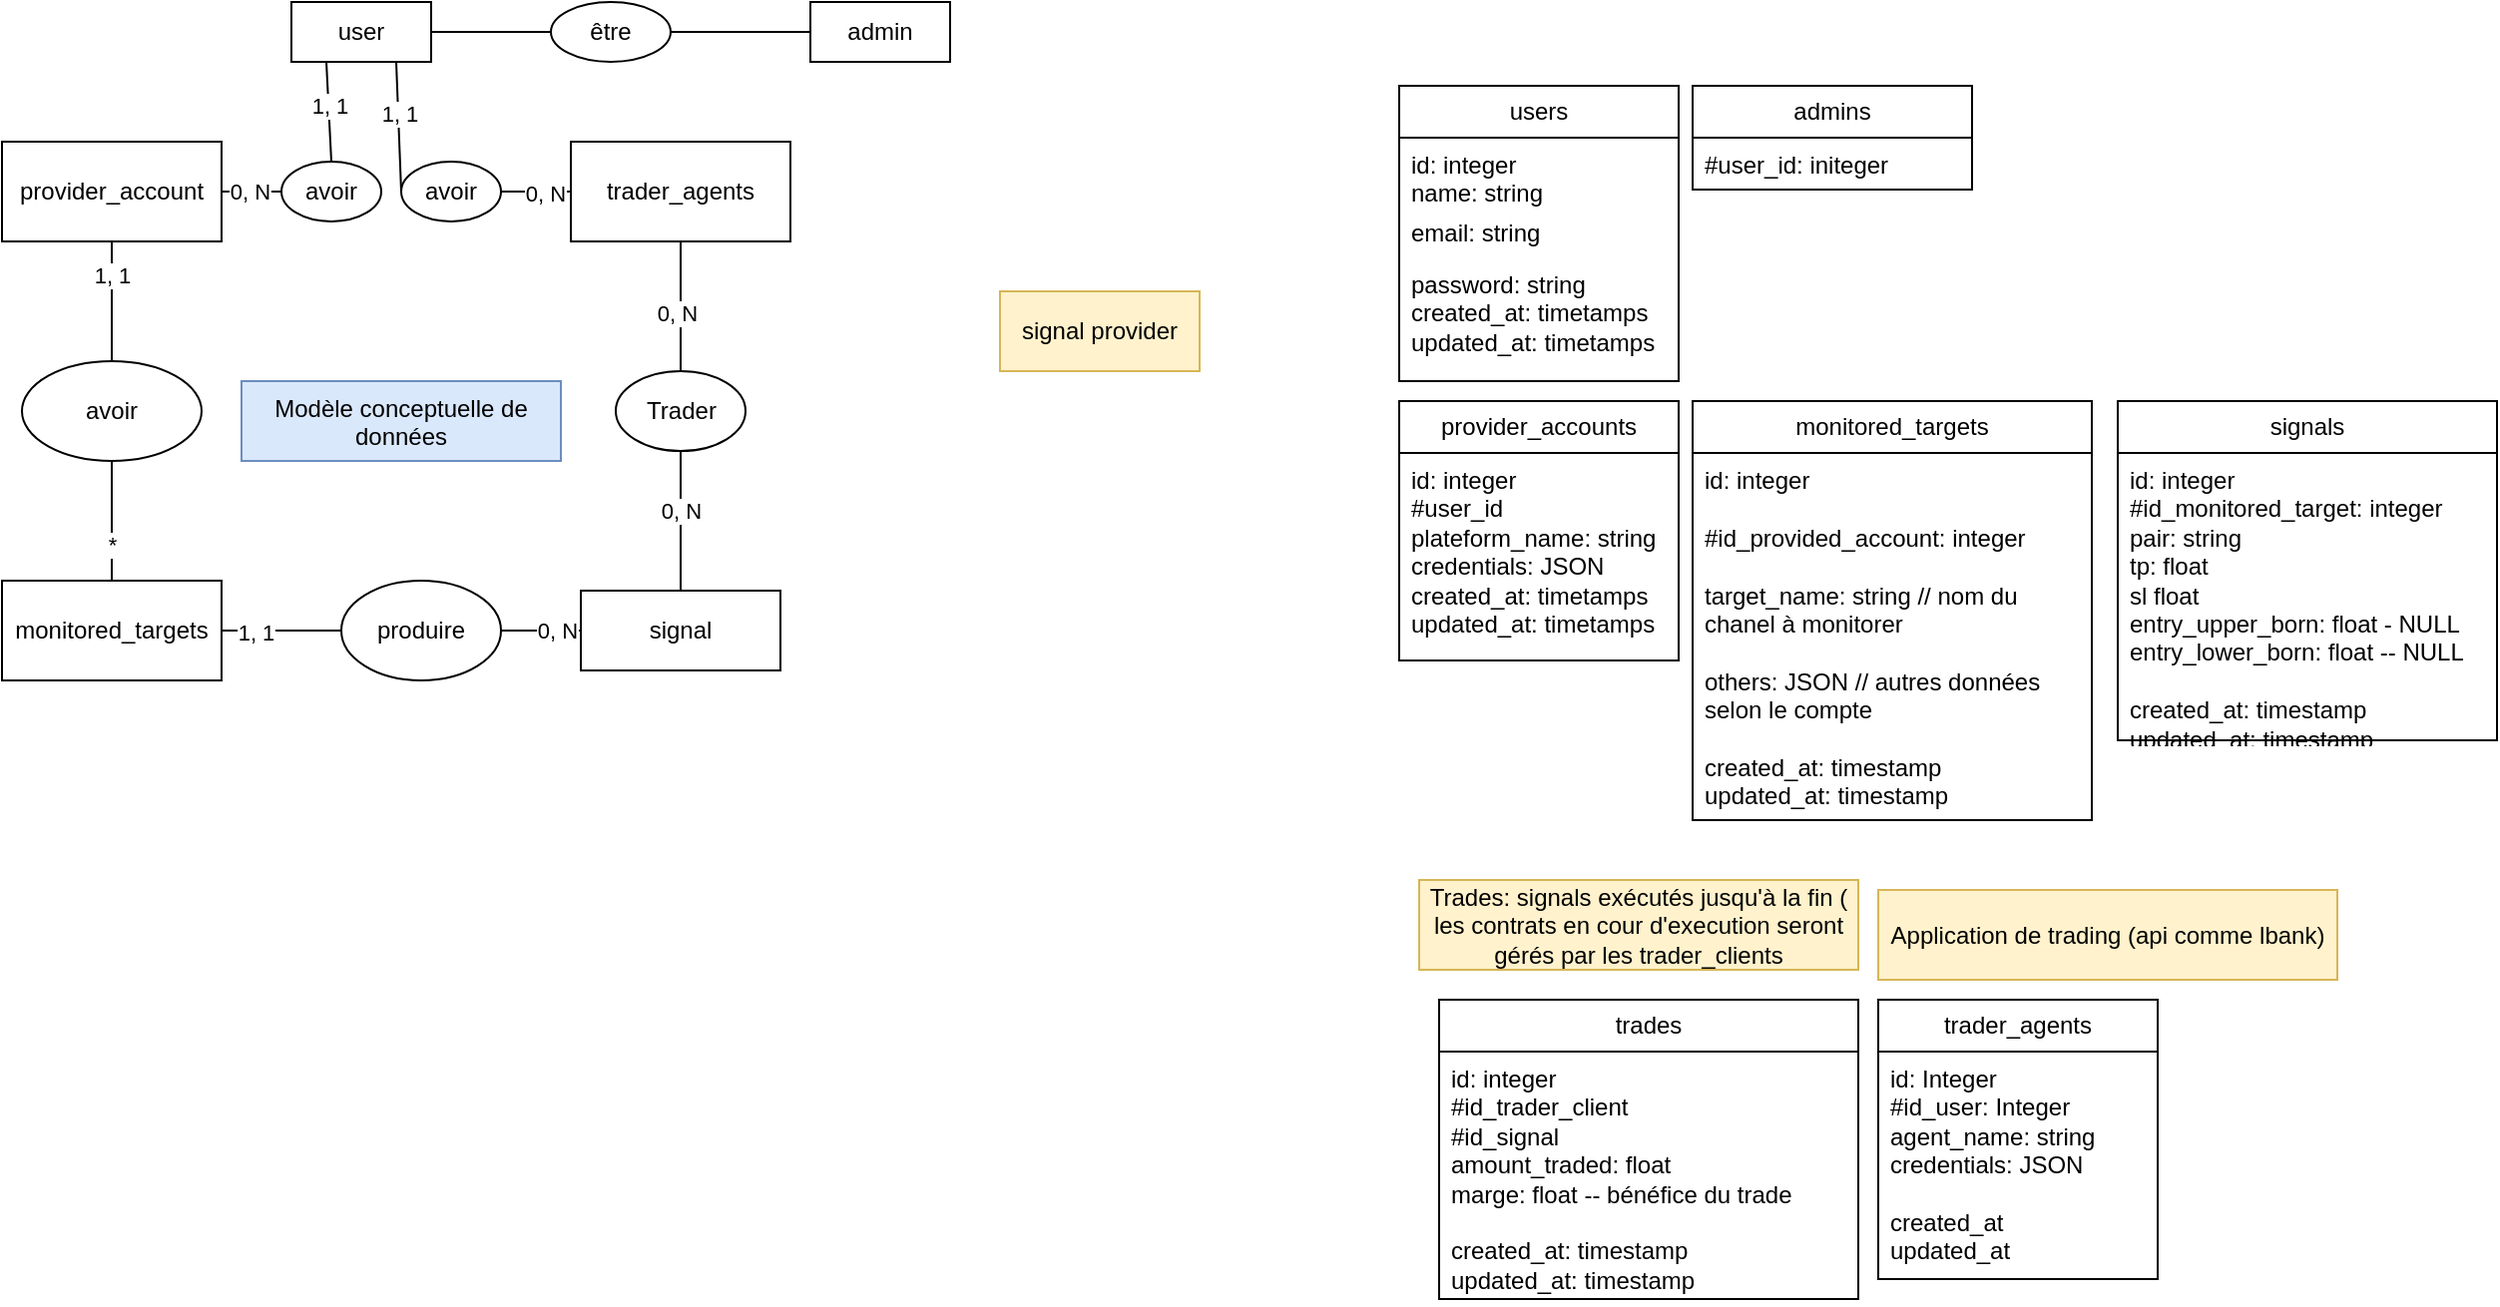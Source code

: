 <mxfile version="26.0.4">
  <diagram name="Page-1" id="uHA_pvlAWlOeQYaqYsMa">
    <mxGraphModel dx="842" dy="508" grid="1" gridSize="10" guides="1" tooltips="1" connect="1" arrows="1" fold="1" page="1" pageScale="1" pageWidth="827" pageHeight="1169" math="0" shadow="0">
      <root>
        <mxCell id="0" />
        <mxCell id="1" parent="0" />
        <mxCell id="ORemUjV-_kUPUwKcstXI-2" value="provider_account" style="html=1;whiteSpace=wrap;" vertex="1" parent="1">
          <mxGeometry x="140" y="100" width="110" height="50" as="geometry" />
        </mxCell>
        <mxCell id="ORemUjV-_kUPUwKcstXI-3" value="monitored_targets" style="html=1;whiteSpace=wrap;" vertex="1" parent="1">
          <mxGeometry x="140" y="320" width="110" height="50" as="geometry" />
        </mxCell>
        <mxCell id="ORemUjV-_kUPUwKcstXI-4" value="signal" style="html=1;whiteSpace=wrap;" vertex="1" parent="1">
          <mxGeometry x="430" y="325" width="100" height="40" as="geometry" />
        </mxCell>
        <mxCell id="ORemUjV-_kUPUwKcstXI-6" value="avoir" style="ellipse;whiteSpace=wrap;html=1;" vertex="1" parent="1">
          <mxGeometry x="150" y="210" width="90" height="50" as="geometry" />
        </mxCell>
        <mxCell id="ORemUjV-_kUPUwKcstXI-7" value="" style="endArrow=none;html=1;rounded=0;entryX=0.5;entryY=1;entryDx=0;entryDy=0;exitX=0.5;exitY=0;exitDx=0;exitDy=0;" edge="1" parent="1" source="ORemUjV-_kUPUwKcstXI-6" target="ORemUjV-_kUPUwKcstXI-2">
          <mxGeometry width="50" height="50" relative="1" as="geometry">
            <mxPoint x="90" y="260" as="sourcePoint" />
            <mxPoint x="140" y="210" as="targetPoint" />
          </mxGeometry>
        </mxCell>
        <mxCell id="ORemUjV-_kUPUwKcstXI-11" value="1, 1" style="edgeLabel;html=1;align=center;verticalAlign=middle;resizable=0;points=[];" vertex="1" connectable="0" parent="ORemUjV-_kUPUwKcstXI-7">
          <mxGeometry x="0.431" relative="1" as="geometry">
            <mxPoint as="offset" />
          </mxGeometry>
        </mxCell>
        <mxCell id="ORemUjV-_kUPUwKcstXI-9" value="" style="endArrow=none;html=1;rounded=0;entryX=0.5;entryY=1;entryDx=0;entryDy=0;exitX=0.5;exitY=0;exitDx=0;exitDy=0;" edge="1" parent="1" source="ORemUjV-_kUPUwKcstXI-3" target="ORemUjV-_kUPUwKcstXI-6">
          <mxGeometry width="50" height="50" relative="1" as="geometry">
            <mxPoint x="110" y="280" as="sourcePoint" />
            <mxPoint x="160" y="230" as="targetPoint" />
          </mxGeometry>
        </mxCell>
        <mxCell id="ORemUjV-_kUPUwKcstXI-10" value="*" style="edgeLabel;html=1;align=center;verticalAlign=middle;resizable=0;points=[];" vertex="1" connectable="0" parent="ORemUjV-_kUPUwKcstXI-9">
          <mxGeometry x="-0.39" relative="1" as="geometry">
            <mxPoint as="offset" />
          </mxGeometry>
        </mxCell>
        <mxCell id="ORemUjV-_kUPUwKcstXI-12" value="produire" style="ellipse;whiteSpace=wrap;html=1;" vertex="1" parent="1">
          <mxGeometry x="310" y="320" width="80" height="50" as="geometry" />
        </mxCell>
        <mxCell id="ORemUjV-_kUPUwKcstXI-13" value="" style="endArrow=none;html=1;rounded=0;entryX=0;entryY=0.5;entryDx=0;entryDy=0;exitX=1;exitY=0.5;exitDx=0;exitDy=0;" edge="1" parent="1" source="ORemUjV-_kUPUwKcstXI-12" target="ORemUjV-_kUPUwKcstXI-4">
          <mxGeometry width="50" height="50" relative="1" as="geometry">
            <mxPoint x="345" y="260" as="sourcePoint" />
            <mxPoint x="395" y="210" as="targetPoint" />
          </mxGeometry>
        </mxCell>
        <mxCell id="ORemUjV-_kUPUwKcstXI-15" value="0, N" style="edgeLabel;html=1;align=center;verticalAlign=middle;resizable=0;points=[];" vertex="1" connectable="0" parent="ORemUjV-_kUPUwKcstXI-13">
          <mxGeometry x="0.363" relative="1" as="geometry">
            <mxPoint as="offset" />
          </mxGeometry>
        </mxCell>
        <mxCell id="ORemUjV-_kUPUwKcstXI-14" value="" style="endArrow=none;html=1;rounded=0;entryX=0;entryY=0.5;entryDx=0;entryDy=0;exitX=1;exitY=0.5;exitDx=0;exitDy=0;" edge="1" parent="1" source="ORemUjV-_kUPUwKcstXI-3" target="ORemUjV-_kUPUwKcstXI-12">
          <mxGeometry width="50" height="50" relative="1" as="geometry">
            <mxPoint x="345" y="260" as="sourcePoint" />
            <mxPoint x="395" y="210" as="targetPoint" />
          </mxGeometry>
        </mxCell>
        <mxCell id="ORemUjV-_kUPUwKcstXI-16" value="1, 1" style="edgeLabel;html=1;align=center;verticalAlign=middle;resizable=0;points=[];" vertex="1" connectable="0" parent="ORemUjV-_kUPUwKcstXI-14">
          <mxGeometry x="-0.427" y="-1" relative="1" as="geometry">
            <mxPoint as="offset" />
          </mxGeometry>
        </mxCell>
        <mxCell id="ORemUjV-_kUPUwKcstXI-17" value="trader_agents" style="html=1;whiteSpace=wrap;" vertex="1" parent="1">
          <mxGeometry x="425" y="100" width="110" height="50" as="geometry" />
        </mxCell>
        <mxCell id="ORemUjV-_kUPUwKcstXI-18" value="Trader" style="ellipse;whiteSpace=wrap;html=1;" vertex="1" parent="1">
          <mxGeometry x="447.5" y="215" width="65" height="40" as="geometry" />
        </mxCell>
        <mxCell id="ORemUjV-_kUPUwKcstXI-19" value="" style="endArrow=none;html=1;rounded=0;entryX=0.5;entryY=1;entryDx=0;entryDy=0;exitX=0.5;exitY=0;exitDx=0;exitDy=0;" edge="1" parent="1" source="ORemUjV-_kUPUwKcstXI-4" target="ORemUjV-_kUPUwKcstXI-18">
          <mxGeometry width="50" height="50" relative="1" as="geometry">
            <mxPoint x="389" y="300" as="sourcePoint" />
            <mxPoint x="439" y="250" as="targetPoint" />
          </mxGeometry>
        </mxCell>
        <mxCell id="ORemUjV-_kUPUwKcstXI-21" value="0, N" style="edgeLabel;html=1;align=center;verticalAlign=middle;resizable=0;points=[];" vertex="1" connectable="0" parent="ORemUjV-_kUPUwKcstXI-19">
          <mxGeometry x="0.164" relative="1" as="geometry">
            <mxPoint as="offset" />
          </mxGeometry>
        </mxCell>
        <mxCell id="ORemUjV-_kUPUwKcstXI-20" value="" style="endArrow=none;html=1;rounded=0;entryX=0.5;entryY=1;entryDx=0;entryDy=0;exitX=0.5;exitY=0;exitDx=0;exitDy=0;" edge="1" parent="1" source="ORemUjV-_kUPUwKcstXI-18" target="ORemUjV-_kUPUwKcstXI-17">
          <mxGeometry width="50" height="50" relative="1" as="geometry">
            <mxPoint x="355" y="270" as="sourcePoint" />
            <mxPoint x="440" y="220" as="targetPoint" />
          </mxGeometry>
        </mxCell>
        <mxCell id="ORemUjV-_kUPUwKcstXI-22" value="0, N" style="edgeLabel;html=1;align=center;verticalAlign=middle;resizable=0;points=[];" vertex="1" connectable="0" parent="ORemUjV-_kUPUwKcstXI-20">
          <mxGeometry x="-0.089" y="2" relative="1" as="geometry">
            <mxPoint as="offset" />
          </mxGeometry>
        </mxCell>
        <mxCell id="ORemUjV-_kUPUwKcstXI-27" value="user" style="html=1;whiteSpace=wrap;" vertex="1" parent="1">
          <mxGeometry x="285" y="30" width="70" height="30" as="geometry" />
        </mxCell>
        <mxCell id="ORemUjV-_kUPUwKcstXI-28" value="admin" style="html=1;whiteSpace=wrap;" vertex="1" parent="1">
          <mxGeometry x="545" y="30" width="70" height="30" as="geometry" />
        </mxCell>
        <mxCell id="ORemUjV-_kUPUwKcstXI-29" value="avoir" style="ellipse;whiteSpace=wrap;html=1;" vertex="1" parent="1">
          <mxGeometry x="280" y="110" width="50" height="30" as="geometry" />
        </mxCell>
        <mxCell id="ORemUjV-_kUPUwKcstXI-30" value="" style="endArrow=none;html=1;rounded=0;entryX=0.25;entryY=1;entryDx=0;entryDy=0;exitX=0.5;exitY=0;exitDx=0;exitDy=0;" edge="1" parent="1" source="ORemUjV-_kUPUwKcstXI-29" target="ORemUjV-_kUPUwKcstXI-27">
          <mxGeometry width="50" height="50" relative="1" as="geometry">
            <mxPoint x="80" y="100" as="sourcePoint" />
            <mxPoint x="130" y="50" as="targetPoint" />
          </mxGeometry>
        </mxCell>
        <mxCell id="ORemUjV-_kUPUwKcstXI-33" value="1, 1" style="edgeLabel;html=1;align=center;verticalAlign=middle;resizable=0;points=[];" vertex="1" connectable="0" parent="ORemUjV-_kUPUwKcstXI-30">
          <mxGeometry x="0.116" relative="1" as="geometry">
            <mxPoint as="offset" />
          </mxGeometry>
        </mxCell>
        <mxCell id="ORemUjV-_kUPUwKcstXI-31" value="" style="endArrow=none;html=1;rounded=0;exitX=0;exitY=0.5;exitDx=0;exitDy=0;entryX=1;entryY=0.5;entryDx=0;entryDy=0;" edge="1" parent="1" source="ORemUjV-_kUPUwKcstXI-29" target="ORemUjV-_kUPUwKcstXI-2">
          <mxGeometry width="50" height="50" relative="1" as="geometry">
            <mxPoint x="130" y="90" as="sourcePoint" />
            <mxPoint x="180" y="40" as="targetPoint" />
          </mxGeometry>
        </mxCell>
        <mxCell id="ORemUjV-_kUPUwKcstXI-32" value="0, N" style="edgeLabel;html=1;align=center;verticalAlign=middle;resizable=0;points=[];" vertex="1" connectable="0" parent="ORemUjV-_kUPUwKcstXI-31">
          <mxGeometry x="0.076" relative="1" as="geometry">
            <mxPoint as="offset" />
          </mxGeometry>
        </mxCell>
        <mxCell id="ORemUjV-_kUPUwKcstXI-34" value="être" style="ellipse;whiteSpace=wrap;html=1;" vertex="1" parent="1">
          <mxGeometry x="415" y="30" width="60" height="30" as="geometry" />
        </mxCell>
        <mxCell id="ORemUjV-_kUPUwKcstXI-35" value="" style="endArrow=none;html=1;rounded=0;entryX=0;entryY=0.5;entryDx=0;entryDy=0;exitX=1;exitY=0.5;exitDx=0;exitDy=0;" edge="1" parent="1" source="ORemUjV-_kUPUwKcstXI-27" target="ORemUjV-_kUPUwKcstXI-34">
          <mxGeometry width="50" height="50" relative="1" as="geometry">
            <mxPoint x="385" y="80" as="sourcePoint" />
            <mxPoint x="435" y="30" as="targetPoint" />
          </mxGeometry>
        </mxCell>
        <mxCell id="ORemUjV-_kUPUwKcstXI-36" value="" style="endArrow=none;html=1;rounded=0;entryX=0;entryY=0.5;entryDx=0;entryDy=0;exitX=1;exitY=0.5;exitDx=0;exitDy=0;" edge="1" parent="1" source="ORemUjV-_kUPUwKcstXI-34" target="ORemUjV-_kUPUwKcstXI-28">
          <mxGeometry width="50" height="50" relative="1" as="geometry">
            <mxPoint x="370" y="55" as="sourcePoint" />
            <mxPoint x="425" y="55" as="targetPoint" />
          </mxGeometry>
        </mxCell>
        <mxCell id="ORemUjV-_kUPUwKcstXI-37" value="Modèle conceptuelle de données" style="text;html=1;whiteSpace=wrap;overflow=hidden;rounded=0;fillColor=#dae8fc;strokeColor=#6c8ebf;align=center;" vertex="1" parent="1">
          <mxGeometry x="260" y="220" width="160" height="40" as="geometry" />
        </mxCell>
        <mxCell id="ORemUjV-_kUPUwKcstXI-38" value="users" style="swimlane;fontStyle=0;childLayout=stackLayout;horizontal=1;startSize=26;fillColor=none;horizontalStack=0;resizeParent=1;resizeParentMax=0;resizeLast=0;collapsible=1;marginBottom=0;whiteSpace=wrap;html=1;" vertex="1" parent="1">
          <mxGeometry x="840" y="72" width="140" height="148" as="geometry" />
        </mxCell>
        <mxCell id="ORemUjV-_kUPUwKcstXI-39" value="&lt;div&gt;id: integer&lt;/div&gt;name: string" style="text;strokeColor=none;fillColor=none;align=left;verticalAlign=top;spacingLeft=4;spacingRight=4;overflow=hidden;rotatable=0;points=[[0,0.5],[1,0.5]];portConstraint=eastwest;whiteSpace=wrap;html=1;" vertex="1" parent="ORemUjV-_kUPUwKcstXI-38">
          <mxGeometry y="26" width="140" height="34" as="geometry" />
        </mxCell>
        <mxCell id="ORemUjV-_kUPUwKcstXI-40" value="email: string" style="text;strokeColor=none;fillColor=none;align=left;verticalAlign=top;spacingLeft=4;spacingRight=4;overflow=hidden;rotatable=0;points=[[0,0.5],[1,0.5]];portConstraint=eastwest;whiteSpace=wrap;html=1;" vertex="1" parent="ORemUjV-_kUPUwKcstXI-38">
          <mxGeometry y="60" width="140" height="26" as="geometry" />
        </mxCell>
        <mxCell id="ORemUjV-_kUPUwKcstXI-41" value="password: string&lt;div&gt;created_at: timetamps&lt;br&gt;updated_at: timetamps&lt;/div&gt;" style="text;strokeColor=none;fillColor=none;align=left;verticalAlign=top;spacingLeft=4;spacingRight=4;overflow=hidden;rotatable=0;points=[[0,0.5],[1,0.5]];portConstraint=eastwest;whiteSpace=wrap;html=1;" vertex="1" parent="ORemUjV-_kUPUwKcstXI-38">
          <mxGeometry y="86" width="140" height="62" as="geometry" />
        </mxCell>
        <mxCell id="ORemUjV-_kUPUwKcstXI-43" value="admins" style="swimlane;fontStyle=0;childLayout=stackLayout;horizontal=1;startSize=26;fillColor=none;horizontalStack=0;resizeParent=1;resizeParentMax=0;resizeLast=0;collapsible=1;marginBottom=0;whiteSpace=wrap;html=1;" vertex="1" parent="1">
          <mxGeometry x="987" y="72" width="140" height="52" as="geometry" />
        </mxCell>
        <mxCell id="ORemUjV-_kUPUwKcstXI-44" value="#user_id: initeger" style="text;strokeColor=none;fillColor=none;align=left;verticalAlign=top;spacingLeft=4;spacingRight=4;overflow=hidden;rotatable=0;points=[[0,0.5],[1,0.5]];portConstraint=eastwest;whiteSpace=wrap;html=1;" vertex="1" parent="ORemUjV-_kUPUwKcstXI-43">
          <mxGeometry y="26" width="140" height="26" as="geometry" />
        </mxCell>
        <mxCell id="ORemUjV-_kUPUwKcstXI-47" value="provider_accounts" style="swimlane;fontStyle=0;childLayout=stackLayout;horizontal=1;startSize=26;fillColor=none;horizontalStack=0;resizeParent=1;resizeParentMax=0;resizeLast=0;collapsible=1;marginBottom=0;whiteSpace=wrap;html=1;" vertex="1" parent="1">
          <mxGeometry x="840" y="230" width="140" height="130" as="geometry" />
        </mxCell>
        <mxCell id="ORemUjV-_kUPUwKcstXI-48" value="&lt;div&gt;id: integer&lt;/div&gt;#user_id&lt;div&gt;plateform_name: string&lt;br&gt;credentials: JSON&lt;br&gt;created_at: timetamps&lt;br&gt;updated_at: timetamps&lt;/div&gt;" style="text;strokeColor=none;fillColor=none;align=left;verticalAlign=top;spacingLeft=4;spacingRight=4;overflow=hidden;rotatable=0;points=[[0,0.5],[1,0.5]];portConstraint=eastwest;whiteSpace=wrap;html=1;" vertex="1" parent="ORemUjV-_kUPUwKcstXI-47">
          <mxGeometry y="26" width="140" height="104" as="geometry" />
        </mxCell>
        <mxCell id="ORemUjV-_kUPUwKcstXI-50" value="monitored_targets" style="swimlane;fontStyle=0;childLayout=stackLayout;horizontal=1;startSize=26;fillColor=none;horizontalStack=0;resizeParent=1;resizeParentMax=0;resizeLast=0;collapsible=1;marginBottom=0;whiteSpace=wrap;html=1;" vertex="1" parent="1">
          <mxGeometry x="987" y="230" width="200" height="210" as="geometry" />
        </mxCell>
        <mxCell id="ORemUjV-_kUPUwKcstXI-51" value="id: integer&lt;div&gt;&lt;br&gt;&lt;/div&gt;&lt;div&gt;#id_provided_account: integer&lt;/div&gt;&lt;div&gt;&lt;br&gt;&lt;/div&gt;&lt;div&gt;target_name: string // nom du chanel à monitorer&lt;/div&gt;&lt;div&gt;&lt;br&gt;&lt;/div&gt;&lt;div&gt;others: JSON // autres données selon le compte&lt;/div&gt;&lt;div&gt;&lt;br&gt;&lt;/div&gt;&lt;div&gt;created_at: timestamp&lt;/div&gt;&lt;div&gt;updated_at: timestamp&lt;/div&gt;&lt;div&gt;&lt;br&gt;&lt;/div&gt;" style="text;strokeColor=none;fillColor=none;align=left;verticalAlign=top;spacingLeft=4;spacingRight=4;overflow=hidden;rotatable=0;points=[[0,0.5],[1,0.5]];portConstraint=eastwest;whiteSpace=wrap;html=1;" vertex="1" parent="ORemUjV-_kUPUwKcstXI-50">
          <mxGeometry y="26" width="200" height="184" as="geometry" />
        </mxCell>
        <mxCell id="ORemUjV-_kUPUwKcstXI-52" value="signal provider" style="text;html=1;align=center;verticalAlign=middle;whiteSpace=wrap;rounded=0;fillColor=#fff2cc;strokeColor=#d6b656;" vertex="1" parent="1">
          <mxGeometry x="640" y="175" width="100" height="40" as="geometry" />
        </mxCell>
        <mxCell id="ORemUjV-_kUPUwKcstXI-53" value="signals" style="swimlane;fontStyle=0;childLayout=stackLayout;horizontal=1;startSize=26;fillColor=none;horizontalStack=0;resizeParent=1;resizeParentMax=0;resizeLast=0;collapsible=1;marginBottom=0;whiteSpace=wrap;html=1;" vertex="1" parent="1">
          <mxGeometry x="1200" y="230" width="190" height="170" as="geometry" />
        </mxCell>
        <mxCell id="ORemUjV-_kUPUwKcstXI-54" value="id: integer&lt;div&gt;&lt;div&gt;#id_monitored_target: integer&lt;/div&gt;&lt;div&gt;pair: string&lt;/div&gt;&lt;div&gt;tp: float&lt;/div&gt;&lt;div&gt;sl float&lt;/div&gt;&lt;div&gt;entry_upper_born: float - NULL&lt;/div&gt;&lt;div&gt;entry_lower_born: float -- NULL&lt;br&gt;&lt;/div&gt;&lt;/div&gt;&lt;div&gt;&lt;br&gt;&lt;/div&gt;&lt;div&gt;&lt;div&gt;created_at: timestamp&lt;/div&gt;&lt;div&gt;updated_at: timestamp&lt;/div&gt;&lt;/div&gt;" style="text;strokeColor=none;fillColor=none;align=left;verticalAlign=top;spacingLeft=4;spacingRight=4;overflow=hidden;rotatable=0;points=[[0,0.5],[1,0.5]];portConstraint=eastwest;whiteSpace=wrap;html=1;" vertex="1" parent="ORemUjV-_kUPUwKcstXI-53">
          <mxGeometry y="26" width="190" height="144" as="geometry" />
        </mxCell>
        <mxCell id="ORemUjV-_kUPUwKcstXI-55" value="trades" style="swimlane;fontStyle=0;childLayout=stackLayout;horizontal=1;startSize=26;fillColor=none;horizontalStack=0;resizeParent=1;resizeParentMax=0;resizeLast=0;collapsible=1;marginBottom=0;whiteSpace=wrap;html=1;" vertex="1" parent="1">
          <mxGeometry x="860" y="530" width="210" height="150" as="geometry" />
        </mxCell>
        <mxCell id="ORemUjV-_kUPUwKcstXI-56" value="id: integer&lt;div&gt;#id_trader_client&lt;br&gt;#id_signal&lt;/div&gt;&lt;div&gt;amount_traded: float&lt;/div&gt;&lt;div&gt;marge: float -- bénéfice du trade&lt;/div&gt;&lt;div&gt;&lt;br&gt;&lt;/div&gt;&lt;div&gt;&lt;div&gt;created_at: timestamp&lt;/div&gt;&lt;div&gt;updated_at: timestamp&lt;/div&gt;&lt;/div&gt;" style="text;strokeColor=none;fillColor=none;align=left;verticalAlign=top;spacingLeft=4;spacingRight=4;overflow=hidden;rotatable=0;points=[[0,0.5],[1,0.5]];portConstraint=eastwest;whiteSpace=wrap;html=1;" vertex="1" parent="ORemUjV-_kUPUwKcstXI-55">
          <mxGeometry y="26" width="210" height="124" as="geometry" />
        </mxCell>
        <mxCell id="ORemUjV-_kUPUwKcstXI-57" value="Trades: signals exécutés jusqu&#39;à la fin ( les contrats en cour d&#39;execution seront gérés par les trader_clients" style="text;html=1;align=center;verticalAlign=middle;whiteSpace=wrap;rounded=0;fillColor=#fff2cc;strokeColor=#d6b656;" vertex="1" parent="1">
          <mxGeometry x="850" y="470" width="220" height="45" as="geometry" />
        </mxCell>
        <mxCell id="ORemUjV-_kUPUwKcstXI-58" value="trader_agents" style="swimlane;fontStyle=0;childLayout=stackLayout;horizontal=1;startSize=26;fillColor=none;horizontalStack=0;resizeParent=1;resizeParentMax=0;resizeLast=0;collapsible=1;marginBottom=0;whiteSpace=wrap;html=1;" vertex="1" parent="1">
          <mxGeometry x="1080" y="530" width="140" height="140" as="geometry" />
        </mxCell>
        <mxCell id="ORemUjV-_kUPUwKcstXI-59" value="id: Integer&lt;div&gt;#id_user: Integer&lt;/div&gt;&lt;div&gt;agent_name: string&lt;/div&gt;&lt;div&gt;credentials: JSON&lt;/div&gt;&lt;div&gt;&lt;span style=&quot;background-color: transparent; color: light-dark(rgb(0, 0, 0), rgb(255, 255, 255));&quot;&gt;&amp;nbsp;&lt;/span&gt;&lt;/div&gt;&lt;div&gt;&lt;span style=&quot;background-color: transparent; color: light-dark(rgb(0, 0, 0), rgb(255, 255, 255));&quot;&gt;created_at&lt;/span&gt;&lt;/div&gt;&lt;div&gt;&lt;span style=&quot;background-color: transparent; color: light-dark(rgb(0, 0, 0), rgb(255, 255, 255));&quot;&gt;updated_at&lt;/span&gt;&lt;/div&gt;" style="text;strokeColor=none;fillColor=none;align=left;verticalAlign=top;spacingLeft=4;spacingRight=4;overflow=hidden;rotatable=0;points=[[0,0.5],[1,0.5]];portConstraint=eastwest;whiteSpace=wrap;html=1;" vertex="1" parent="ORemUjV-_kUPUwKcstXI-58">
          <mxGeometry y="26" width="140" height="114" as="geometry" />
        </mxCell>
        <mxCell id="ORemUjV-_kUPUwKcstXI-60" value="" style="endArrow=none;html=1;rounded=0;entryX=0;entryY=0.5;entryDx=0;entryDy=0;exitX=1;exitY=0.5;exitDx=0;exitDy=0;" edge="1" parent="1" source="ORemUjV-_kUPUwKcstXI-62" target="ORemUjV-_kUPUwKcstXI-17">
          <mxGeometry width="50" height="50" relative="1" as="geometry">
            <mxPoint x="380" y="110" as="sourcePoint" />
            <mxPoint x="380" y="150" as="targetPoint" />
          </mxGeometry>
        </mxCell>
        <mxCell id="ORemUjV-_kUPUwKcstXI-61" value="0, N" style="edgeLabel;html=1;align=center;verticalAlign=middle;resizable=0;points=[];" vertex="1" connectable="0" parent="ORemUjV-_kUPUwKcstXI-60">
          <mxGeometry x="0.237" y="-1" relative="1" as="geometry">
            <mxPoint as="offset" />
          </mxGeometry>
        </mxCell>
        <mxCell id="ORemUjV-_kUPUwKcstXI-62" value="avoir" style="ellipse;whiteSpace=wrap;html=1;" vertex="1" parent="1">
          <mxGeometry x="340" y="110" width="50" height="30" as="geometry" />
        </mxCell>
        <mxCell id="ORemUjV-_kUPUwKcstXI-63" value="" style="endArrow=none;html=1;rounded=0;entryX=0.75;entryY=1;entryDx=0;entryDy=0;exitX=0;exitY=0.5;exitDx=0;exitDy=0;" edge="1" parent="1" source="ORemUjV-_kUPUwKcstXI-62" target="ORemUjV-_kUPUwKcstXI-27">
          <mxGeometry width="50" height="50" relative="1" as="geometry">
            <mxPoint x="320" y="210" as="sourcePoint" />
            <mxPoint x="370" y="160" as="targetPoint" />
          </mxGeometry>
        </mxCell>
        <mxCell id="ORemUjV-_kUPUwKcstXI-64" value="1, 1" style="edgeLabel;html=1;align=center;verticalAlign=middle;resizable=0;points=[];" vertex="1" connectable="0" parent="ORemUjV-_kUPUwKcstXI-63">
          <mxGeometry x="0.201" relative="1" as="geometry">
            <mxPoint as="offset" />
          </mxGeometry>
        </mxCell>
        <mxCell id="ORemUjV-_kUPUwKcstXI-65" value="Application de trading (api comme lbank)" style="text;html=1;align=center;verticalAlign=middle;whiteSpace=wrap;rounded=0;fillColor=#fff2cc;strokeColor=#d6b656;" vertex="1" parent="1">
          <mxGeometry x="1080" y="475" width="230" height="45" as="geometry" />
        </mxCell>
      </root>
    </mxGraphModel>
  </diagram>
</mxfile>
